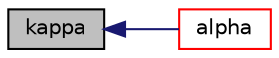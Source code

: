 digraph "kappa"
{
  bgcolor="transparent";
  edge [fontname="Helvetica",fontsize="10",labelfontname="Helvetica",labelfontsize="10"];
  node [fontname="Helvetica",fontsize="10",shape=record];
  rankdir="LR";
  Node1 [label="kappa",height=0.2,width=0.4,color="black", fillcolor="grey75", style="filled", fontcolor="black"];
  Node1 -> Node2 [dir="back",color="midnightblue",fontsize="10",style="solid",fontname="Helvetica"];
  Node2 [label="alpha",height=0.2,width=0.4,color="red",URL="$a02655.html#afafce0dcc90b8c3a966e445857a14e34",tooltip="Return the laminar thermal diffusivity for enthalpy [kg/m/s]. "];
}
